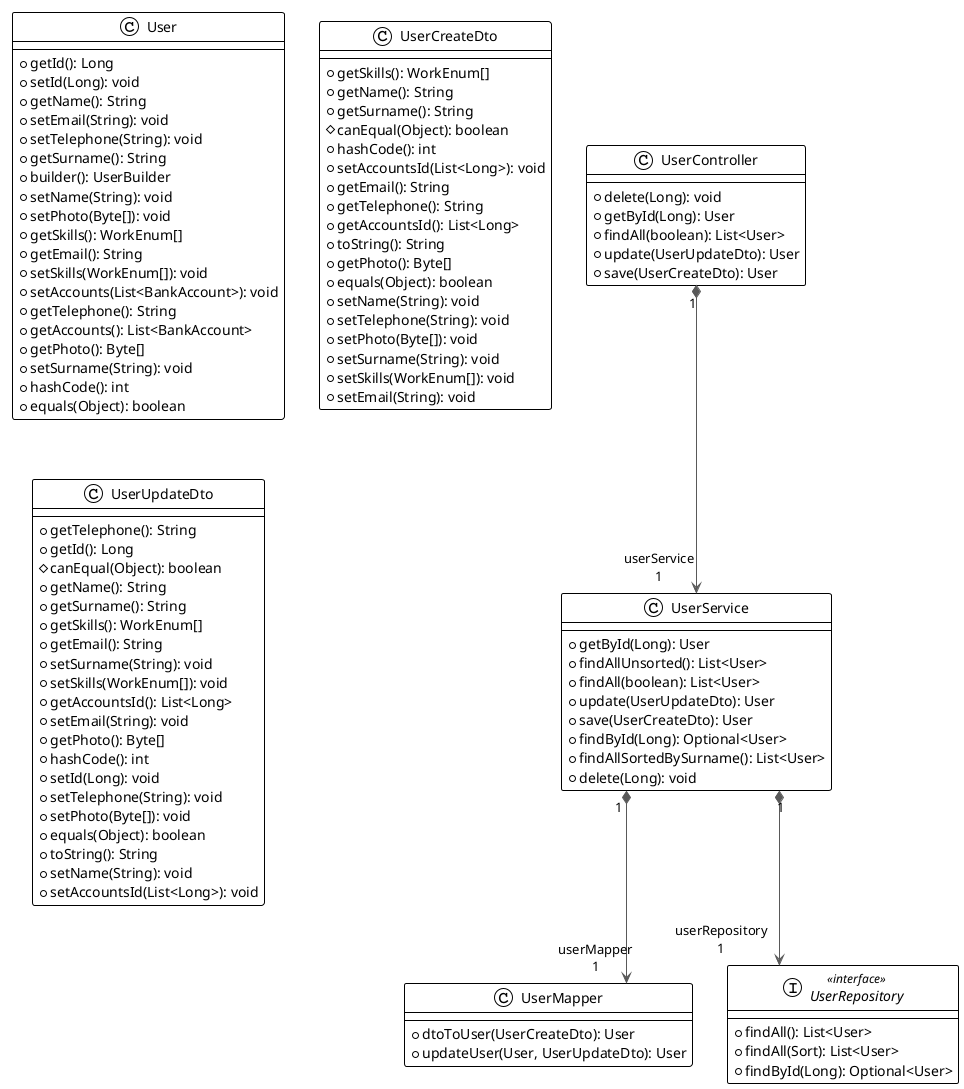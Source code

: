 @startuml

!theme plain
top to bottom direction
skinparam linetype ortho

class User {
  + getId(): Long
  + setId(Long): void
  + getName(): String
  + setEmail(String): void
  + setTelephone(String): void
  + getSurname(): String
  + builder(): UserBuilder
  + setName(String): void
  + setPhoto(Byte[]): void
  + getSkills(): WorkEnum[]
  + getEmail(): String
  + setSkills(WorkEnum[]): void
  + setAccounts(List<BankAccount>): void
  + getTelephone(): String
  + getAccounts(): List<BankAccount>
  + getPhoto(): Byte[]
  + setSurname(String): void
  + hashCode(): int
  + equals(Object): boolean
}
class UserController {
  + delete(Long): void
  + getById(Long): User
  + findAll(boolean): List<User>
  + update(UserUpdateDto): User
  + save(UserCreateDto): User
}
class UserCreateDto {
  + getSkills(): WorkEnum[]
  + getName(): String
  + getSurname(): String
  # canEqual(Object): boolean
  + hashCode(): int
  + setAccountsId(List<Long>): void
  + getEmail(): String
  + getTelephone(): String
  + getAccountsId(): List<Long>
  + toString(): String
  + getPhoto(): Byte[]
  + equals(Object): boolean
  + setName(String): void
  + setTelephone(String): void
  + setPhoto(Byte[]): void
  + setSurname(String): void
  + setSkills(WorkEnum[]): void
  + setEmail(String): void
}
class UserMapper {
  + dtoToUser(UserCreateDto): User
  + updateUser(User, UserUpdateDto): User
}
interface UserRepository << interface >> {
  + findAll(): List<User>
  + findAll(Sort): List<User>
  + findById(Long): Optional<User>
}
class UserService {
  + getById(Long): User
  + findAllUnsorted(): List<User>
  + findAll(boolean): List<User>
  + update(UserUpdateDto): User
  + save(UserCreateDto): User
  + findById(Long): Optional<User>
  + findAllSortedBySurname(): List<User>
  + delete(Long): void
}
class UserUpdateDto {
  + getTelephone(): String
  + getId(): Long
  # canEqual(Object): boolean
  + getName(): String
  + getSurname(): String
  + getSkills(): WorkEnum[]
  + getEmail(): String
  + setSurname(String): void
  + setSkills(WorkEnum[]): void
  + getAccountsId(): List<Long>
  + setEmail(String): void
  + getPhoto(): Byte[]
  + hashCode(): int
  + setId(Long): void
  + setTelephone(String): void
  + setPhoto(Byte[]): void
  + equals(Object): boolean
  + toString(): String
  + setName(String): void
  + setAccountsId(List<Long>): void
}

UserController "1" *-[#595959,plain]-> "userService\n1" UserService    
UserService    "1" *-[#595959,plain]-> "userMapper\n1" UserMapper     
UserService    "1" *-[#595959,plain]-> "userRepository\n1" UserRepository 
@enduml
